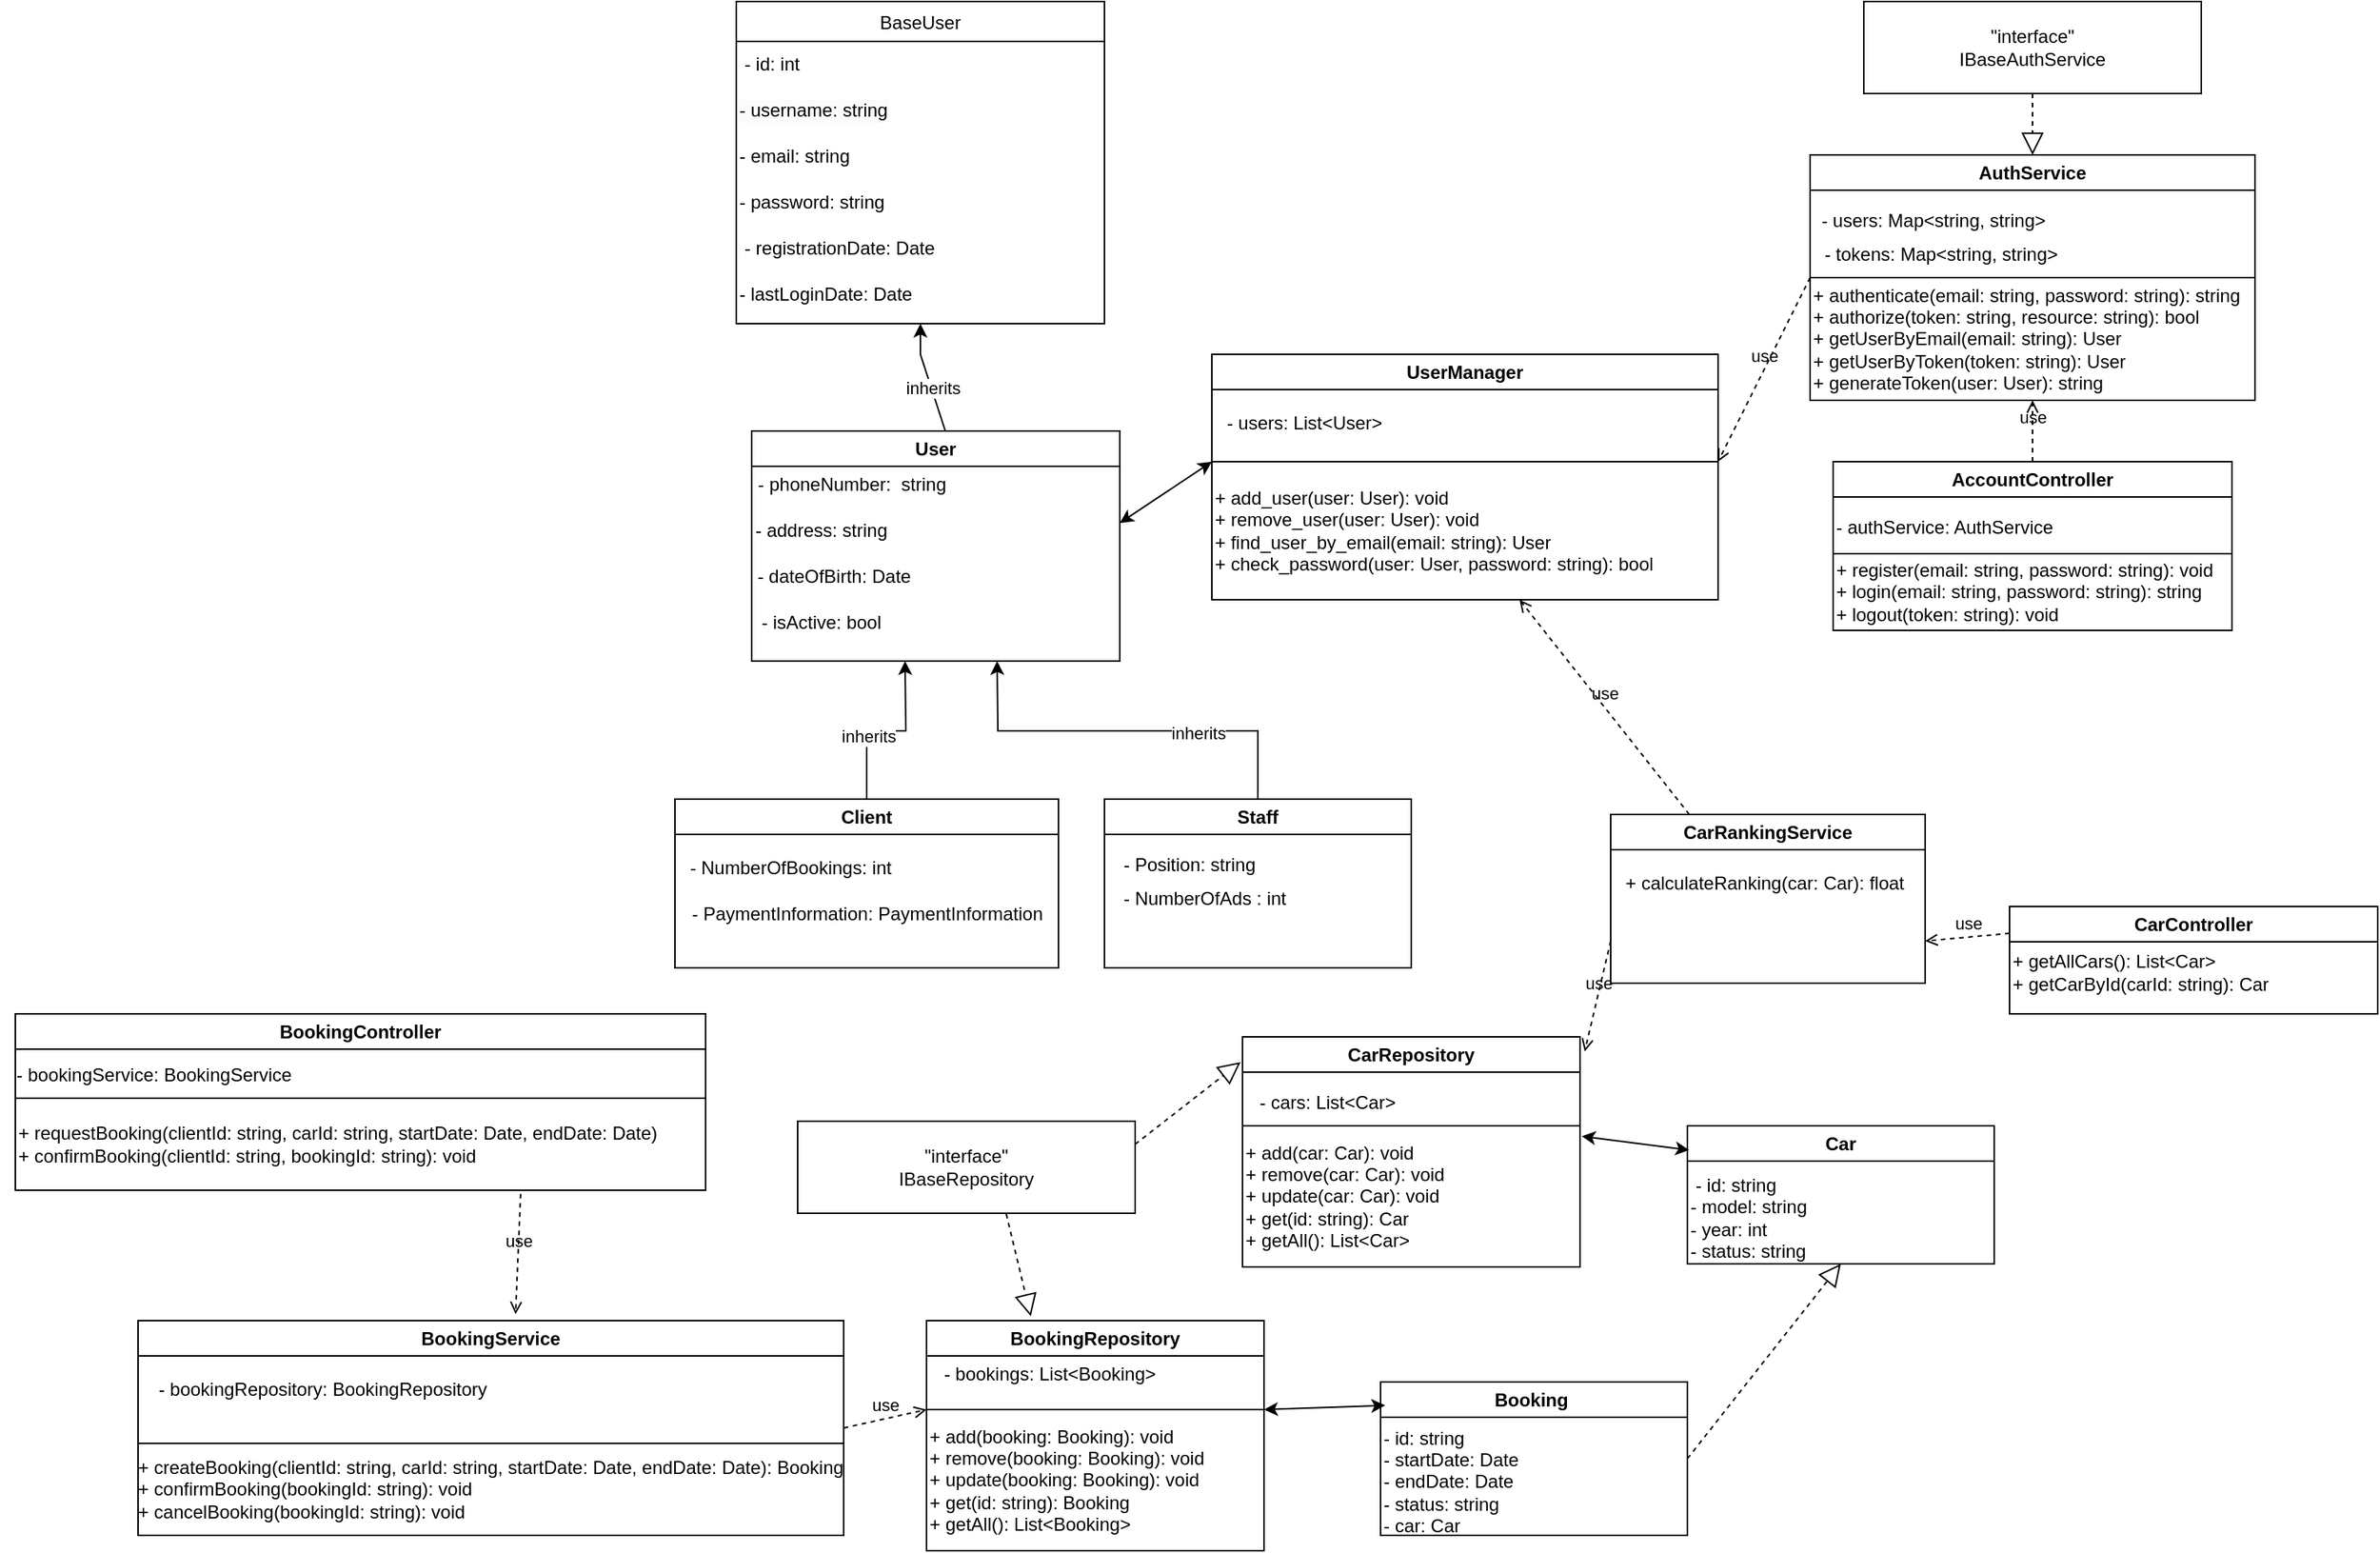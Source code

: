 <mxfile version="24.0.0" type="google">
  <diagram id="C5RBs43oDa-KdzZeNtuy" name="Page-1">
    <mxGraphModel grid="1" page="1" gridSize="10" guides="1" tooltips="1" connect="1" arrows="1" fold="1" pageScale="1" pageWidth="827" pageHeight="1169" math="0" shadow="0">
      <root>
        <mxCell id="WIyWlLk6GJQsqaUBKTNV-0" />
        <mxCell id="WIyWlLk6GJQsqaUBKTNV-1" parent="WIyWlLk6GJQsqaUBKTNV-0" />
        <mxCell id="zkfFHV4jXpPFQw0GAbJ--0" value="BaseUser" style="swimlane;fontStyle=0;align=center;verticalAlign=top;childLayout=stackLayout;horizontal=1;startSize=26;horizontalStack=0;resizeParent=1;resizeLast=0;collapsible=1;marginBottom=0;rounded=0;shadow=0;strokeWidth=1;" vertex="1" parent="WIyWlLk6GJQsqaUBKTNV-1">
          <mxGeometry x="70" y="140" width="240" height="210" as="geometry">
            <mxRectangle x="230" y="140" width="160" height="26" as="alternateBounds" />
          </mxGeometry>
        </mxCell>
        <mxCell id="yGF6t645OCMySrIcv2uI-0" value="&lt;div&gt;&amp;nbsp;- id: int&lt;span style=&quot;background-color: initial;&quot;&gt;&amp;nbsp;&lt;/span&gt;&lt;/div&gt;" style="text;html=1;align=left;verticalAlign=middle;resizable=0;points=[];autosize=1;strokeColor=none;fillColor=none;" vertex="1" parent="zkfFHV4jXpPFQw0GAbJ--0">
          <mxGeometry y="26" width="240" height="30" as="geometry" />
        </mxCell>
        <mxCell id="yGF6t645OCMySrIcv2uI-2" value="&lt;div style=&quot;color: rgb(0, 0, 0); font-family: Helvetica; font-size: 12px; font-style: normal; font-variant-ligatures: normal; font-variant-caps: normal; font-weight: 400; letter-spacing: normal; orphans: 2; text-indent: 0px; text-transform: none; widows: 2; word-spacing: 0px; -webkit-text-stroke-width: 0px; white-space: nowrap; background-color: rgb(251, 251, 251); text-decoration-thickness: initial; text-decoration-style: initial; text-decoration-color: initial;&quot;&gt;- username: string&lt;/div&gt;" style="text;html=1;align=left;verticalAlign=middle;resizable=0;points=[];autosize=1;strokeColor=none;fillColor=none;" vertex="1" parent="zkfFHV4jXpPFQw0GAbJ--0">
          <mxGeometry y="56" width="240" height="30" as="geometry" />
        </mxCell>
        <mxCell id="yGF6t645OCMySrIcv2uI-6" value="&lt;div style=&quot;&quot;&gt;- email: string&lt;/div&gt;" style="text;html=1;align=left;verticalAlign=middle;resizable=0;points=[];autosize=1;strokeColor=none;fillColor=none;" vertex="1" parent="zkfFHV4jXpPFQw0GAbJ--0">
          <mxGeometry y="86" width="240" height="30" as="geometry" />
        </mxCell>
        <mxCell id="yGF6t645OCMySrIcv2uI-7" value="&lt;div&gt;- password: string&lt;/div&gt;" style="text;html=1;align=left;verticalAlign=middle;resizable=0;points=[];autosize=1;strokeColor=none;fillColor=none;" vertex="1" parent="zkfFHV4jXpPFQw0GAbJ--0">
          <mxGeometry y="116" width="240" height="30" as="geometry" />
        </mxCell>
        <mxCell id="yGF6t645OCMySrIcv2uI-9" value="&lt;div&gt;&amp;nbsp;- registrationDate: Date&lt;span style=&quot;background-color: initial;&quot;&gt;&amp;nbsp;&amp;nbsp;&lt;/span&gt;&lt;/div&gt;" style="text;html=1;align=left;verticalAlign=middle;resizable=0;points=[];autosize=1;strokeColor=none;fillColor=none;" vertex="1" parent="zkfFHV4jXpPFQw0GAbJ--0">
          <mxGeometry y="146" width="240" height="30" as="geometry" />
        </mxCell>
        <mxCell id="yGF6t645OCMySrIcv2uI-10" value="- lastLoginDate: Date" style="text;html=1;align=left;verticalAlign=middle;resizable=0;points=[];autosize=1;strokeColor=none;fillColor=none;" vertex="1" parent="zkfFHV4jXpPFQw0GAbJ--0">
          <mxGeometry y="176" width="240" height="30" as="geometry" />
        </mxCell>
        <mxCell id="yGF6t645OCMySrIcv2uI-12" value="User" style="swimlane;whiteSpace=wrap;html=1;" vertex="1" parent="WIyWlLk6GJQsqaUBKTNV-1">
          <mxGeometry x="80" y="420" width="240" height="150" as="geometry" />
        </mxCell>
        <mxCell id="yGF6t645OCMySrIcv2uI-14" value="&lt;div&gt;- phoneNumber:&lt;span style=&quot;background-color: initial;&quot;&gt;&amp;nbsp; string&lt;/span&gt;&lt;/div&gt;" style="text;html=1;align=center;verticalAlign=middle;resizable=0;points=[];autosize=1;strokeColor=none;fillColor=none;" vertex="1" parent="yGF6t645OCMySrIcv2uI-12">
          <mxGeometry x="-10" y="20" width="150" height="30" as="geometry" />
        </mxCell>
        <mxCell id="yGF6t645OCMySrIcv2uI-15" value="&lt;div&gt;&lt;span style=&quot;background-color: initial;&quot;&gt;- address: string&lt;/span&gt;&lt;br&gt;&lt;/div&gt;" style="text;html=1;align=center;verticalAlign=middle;resizable=0;points=[];autosize=1;strokeColor=none;fillColor=none;" vertex="1" parent="yGF6t645OCMySrIcv2uI-12">
          <mxGeometry x="-10" y="50" width="110" height="30" as="geometry" />
        </mxCell>
        <mxCell id="yGF6t645OCMySrIcv2uI-17" value="&lt;div&gt;- dateOfBirth: Date&amp;nbsp;&lt;/div&gt;" style="text;html=1;align=center;verticalAlign=middle;resizable=0;points=[];autosize=1;strokeColor=none;fillColor=none;" vertex="1" parent="yGF6t645OCMySrIcv2uI-12">
          <mxGeometry x="-10" y="80" width="130" height="30" as="geometry" />
        </mxCell>
        <mxCell id="yGF6t645OCMySrIcv2uI-18" value="&lt;div&gt;&lt;span style=&quot;background-color: initial;&quot;&gt;- isActive: bool&lt;/span&gt;&lt;/div&gt;" style="text;html=1;align=center;verticalAlign=middle;resizable=0;points=[];autosize=1;strokeColor=none;fillColor=none;" vertex="1" parent="yGF6t645OCMySrIcv2uI-12">
          <mxGeometry x="-5" y="110" width="100" height="30" as="geometry" />
        </mxCell>
        <mxCell id="yGF6t645OCMySrIcv2uI-13" value="" style="endArrow=classic;html=1;rounded=0;entryX=0.5;entryY=1;entryDx=0;entryDy=0;exitX=0.526;exitY=0;exitDx=0;exitDy=0;exitPerimeter=0;" edge="1" parent="WIyWlLk6GJQsqaUBKTNV-1" source="yGF6t645OCMySrIcv2uI-12" target="zkfFHV4jXpPFQw0GAbJ--0">
          <mxGeometry width="50" height="50" relative="1" as="geometry">
            <mxPoint x="500" y="380" as="sourcePoint" />
            <mxPoint x="550" y="330" as="targetPoint" />
            <Array as="points">
              <mxPoint x="190" y="370" />
            </Array>
          </mxGeometry>
        </mxCell>
        <mxCell id="yGF6t645OCMySrIcv2uI-19" value="inherits" style="edgeLabel;html=1;align=center;verticalAlign=middle;resizable=0;points=[];" connectable="0" vertex="1" parent="yGF6t645OCMySrIcv2uI-13">
          <mxGeometry x="-0.201" y="-1" relative="1" as="geometry">
            <mxPoint as="offset" />
          </mxGeometry>
        </mxCell>
        <mxCell id="yGF6t645OCMySrIcv2uI-22" style="edgeStyle=orthogonalEdgeStyle;rounded=0;orthogonalLoop=1;jettySize=auto;html=1;" edge="1" parent="WIyWlLk6GJQsqaUBKTNV-1" source="yGF6t645OCMySrIcv2uI-20">
          <mxGeometry relative="1" as="geometry">
            <mxPoint x="180" y="570" as="targetPoint" />
          </mxGeometry>
        </mxCell>
        <mxCell id="yGF6t645OCMySrIcv2uI-30" value="inherits" style="edgeLabel;html=1;align=center;verticalAlign=middle;resizable=0;points=[];" connectable="0" vertex="1" parent="yGF6t645OCMySrIcv2uI-22">
          <mxGeometry x="-0.28" y="-1" relative="1" as="geometry">
            <mxPoint as="offset" />
          </mxGeometry>
        </mxCell>
        <mxCell id="yGF6t645OCMySrIcv2uI-20" value="Client" style="swimlane;whiteSpace=wrap;html=1;" vertex="1" parent="WIyWlLk6GJQsqaUBKTNV-1">
          <mxGeometry x="30" y="660" width="250" height="110" as="geometry" />
        </mxCell>
        <mxCell id="yGF6t645OCMySrIcv2uI-24" value="- NumberOfBookings: int" style="text;html=1;align=center;verticalAlign=middle;resizable=0;points=[];autosize=1;strokeColor=none;fillColor=none;" vertex="1" parent="yGF6t645OCMySrIcv2uI-20">
          <mxGeometry y="30" width="150" height="30" as="geometry" />
        </mxCell>
        <mxCell id="yGF6t645OCMySrIcv2uI-25" value="- PaymentInformation: PaymentInformation" style="text;html=1;align=center;verticalAlign=middle;resizable=0;points=[];autosize=1;strokeColor=none;fillColor=none;" vertex="1" parent="yGF6t645OCMySrIcv2uI-20">
          <mxGeometry y="60" width="250" height="30" as="geometry" />
        </mxCell>
        <mxCell id="yGF6t645OCMySrIcv2uI-23" style="edgeStyle=orthogonalEdgeStyle;rounded=0;orthogonalLoop=1;jettySize=auto;html=1;exitX=0.5;exitY=0;exitDx=0;exitDy=0;" edge="1" parent="WIyWlLk6GJQsqaUBKTNV-1" source="yGF6t645OCMySrIcv2uI-21">
          <mxGeometry relative="1" as="geometry">
            <mxPoint x="240" y="570" as="targetPoint" />
          </mxGeometry>
        </mxCell>
        <mxCell id="yGF6t645OCMySrIcv2uI-29" value="inherits" style="edgeLabel;html=1;align=center;verticalAlign=middle;resizable=0;points=[];" connectable="0" vertex="1" parent="yGF6t645OCMySrIcv2uI-23">
          <mxGeometry x="-0.357" y="1" relative="1" as="geometry">
            <mxPoint as="offset" />
          </mxGeometry>
        </mxCell>
        <mxCell id="yGF6t645OCMySrIcv2uI-21" value="Sta&lt;span style=&quot;background-color: initial;&quot;&gt;ff&lt;/span&gt;" style="swimlane;whiteSpace=wrap;html=1;" vertex="1" parent="WIyWlLk6GJQsqaUBKTNV-1">
          <mxGeometry x="310" y="660" width="200" height="110" as="geometry" />
        </mxCell>
        <mxCell id="yGF6t645OCMySrIcv2uI-27" value="- Position: string" style="text;html=1;align=center;verticalAlign=middle;resizable=0;points=[];autosize=1;strokeColor=none;fillColor=none;" vertex="1" parent="yGF6t645OCMySrIcv2uI-21">
          <mxGeometry y="28" width="110" height="30" as="geometry" />
        </mxCell>
        <mxCell id="yGF6t645OCMySrIcv2uI-28" value="- NumberOfAds : int" style="text;html=1;align=center;verticalAlign=middle;resizable=0;points=[];autosize=1;strokeColor=none;fillColor=none;" vertex="1" parent="yGF6t645OCMySrIcv2uI-21">
          <mxGeometry y="50" width="130" height="30" as="geometry" />
        </mxCell>
        <mxCell id="yGF6t645OCMySrIcv2uI-31" value="UserManager" style="swimlane;whiteSpace=wrap;html=1;" vertex="1" parent="WIyWlLk6GJQsqaUBKTNV-1">
          <mxGeometry x="380" y="370" width="330" height="160" as="geometry" />
        </mxCell>
        <mxCell id="yGF6t645OCMySrIcv2uI-38" value="- users: List&amp;lt;User&amp;gt;" style="text;html=1;align=center;verticalAlign=middle;resizable=0;points=[];autosize=1;strokeColor=none;fillColor=none;" vertex="1" parent="yGF6t645OCMySrIcv2uI-31">
          <mxGeometry y="30" width="120" height="30" as="geometry" />
        </mxCell>
        <mxCell id="yGF6t645OCMySrIcv2uI-39" value="&lt;div&gt;+ add_user(user: User): void&lt;/div&gt;&lt;div&gt;+ remove_user(user: User): void&lt;/div&gt;&lt;div&gt;+ find_user_by_email(email: string): User&lt;/div&gt;&lt;div&gt;+ check_password(user: User, password: string): bool&lt;/div&gt;" style="whiteSpace=wrap;html=1;align=left;" vertex="1" parent="yGF6t645OCMySrIcv2uI-31">
          <mxGeometry y="70" width="330" height="90" as="geometry" />
        </mxCell>
        <mxCell id="yGF6t645OCMySrIcv2uI-36" value="" style="endArrow=classic;startArrow=classic;html=1;rounded=0;entryX=0;entryY=0;entryDx=0;entryDy=0;" edge="1" parent="WIyWlLk6GJQsqaUBKTNV-1" target="yGF6t645OCMySrIcv2uI-39">
          <mxGeometry width="50" height="50" relative="1" as="geometry">
            <mxPoint x="320" y="480" as="sourcePoint" />
            <mxPoint x="370" y="370" as="targetPoint" />
            <Array as="points" />
          </mxGeometry>
        </mxCell>
        <object label="AuthService" users="Map&lt;string, string&gt;" id="yGF6t645OCMySrIcv2uI-45">
          <mxCell style="swimlane;whiteSpace=wrap;html=1;startSize=23;" vertex="1" parent="WIyWlLk6GJQsqaUBKTNV-1">
            <mxGeometry x="770" y="240" width="290" height="160" as="geometry">
              <mxRectangle x="627" y="330" width="140" height="30" as="alternateBounds" />
            </mxGeometry>
          </mxCell>
        </object>
        <mxCell id="yGF6t645OCMySrIcv2uI-46" value="- users: Map&amp;lt;string, string&amp;gt;" style="text;html=1;align=center;verticalAlign=middle;resizable=0;points=[];autosize=1;strokeColor=none;fillColor=none;" vertex="1" parent="yGF6t645OCMySrIcv2uI-45">
          <mxGeometry x="-5" y="28" width="170" height="30" as="geometry" />
        </mxCell>
        <mxCell id="yGF6t645OCMySrIcv2uI-47" value="- tokens: Map&amp;lt;string, string&amp;gt;" style="text;html=1;align=center;verticalAlign=middle;resizable=0;points=[];autosize=1;strokeColor=none;fillColor=none;" vertex="1" parent="yGF6t645OCMySrIcv2uI-45">
          <mxGeometry x="-5" y="50" width="180" height="30" as="geometry" />
        </mxCell>
        <mxCell id="yGF6t645OCMySrIcv2uI-48" value="&lt;div&gt;+ authenticate(email: string, password: string): string&lt;/div&gt;&lt;div&gt;+ authorize(token: string, resource: string): bool&lt;/div&gt;&lt;div&gt;+&amp;nbsp;&lt;span style=&quot;background-color: initial;&quot;&gt;getUserByEmail(email: string): User&lt;/span&gt;&lt;/div&gt;&lt;div&gt;&lt;span style=&quot;background-color: initial;&quot;&gt;+ getUserByToken(token: string): User&lt;br&gt;&lt;/span&gt;&lt;/div&gt;&lt;div&gt;&lt;span style=&quot;background-color: initial;&quot;&gt;+ generateToken(user: User): string&lt;br&gt;&lt;/span&gt;&lt;/div&gt;" style="whiteSpace=wrap;html=1;align=left;" vertex="1" parent="yGF6t645OCMySrIcv2uI-45">
          <mxGeometry y="80" width="290" height="80" as="geometry" />
        </mxCell>
        <mxCell id="yGF6t645OCMySrIcv2uI-50" value="use" style="html=1;verticalAlign=bottom;labelBackgroundColor=none;endArrow=open;endFill=0;dashed=1;rounded=0;exitX=0;exitY=0;exitDx=0;exitDy=0;entryX=1;entryY=0;entryDx=0;entryDy=0;" edge="1" parent="WIyWlLk6GJQsqaUBKTNV-1" source="yGF6t645OCMySrIcv2uI-48" target="yGF6t645OCMySrIcv2uI-39">
          <mxGeometry width="160" relative="1" as="geometry">
            <mxPoint x="810" y="318" as="sourcePoint" />
            <mxPoint x="700" y="308" as="targetPoint" />
          </mxGeometry>
        </mxCell>
        <mxCell id="yGF6t645OCMySrIcv2uI-51" value="&quot;interface&quot;&lt;div&gt;IBaseAuthService&lt;/div&gt;" style="rounded=0;whiteSpace=wrap;html=1;" vertex="1" parent="WIyWlLk6GJQsqaUBKTNV-1">
          <mxGeometry x="805" y="140" width="220" height="60" as="geometry" />
        </mxCell>
        <mxCell id="oP3yjI9n-bNLV6D8Z_aS-0" value="" style="endArrow=block;dashed=1;endFill=0;endSize=12;html=1;rounded=0;exitX=0.5;exitY=1;exitDx=0;exitDy=0;entryX=0.5;entryY=0;entryDx=0;entryDy=0;" edge="1" parent="WIyWlLk6GJQsqaUBKTNV-1" source="yGF6t645OCMySrIcv2uI-51" target="yGF6t645OCMySrIcv2uI-45">
          <mxGeometry width="160" relative="1" as="geometry">
            <mxPoint x="620" y="190" as="sourcePoint" />
            <mxPoint x="780" y="190" as="targetPoint" />
          </mxGeometry>
        </mxCell>
        <mxCell id="oP3yjI9n-bNLV6D8Z_aS-1" value="AccountController" style="swimlane;whiteSpace=wrap;html=1;" vertex="1" parent="WIyWlLk6GJQsqaUBKTNV-1">
          <mxGeometry x="785" y="440" width="260" height="110" as="geometry" />
        </mxCell>
        <mxCell id="oP3yjI9n-bNLV6D8Z_aS-2" value="&lt;div&gt;- authService: AuthService&lt;/div&gt;&lt;div&gt;&amp;nbsp; &amp;nbsp; &amp;nbsp; &amp;nbsp;&lt;br&gt;&lt;/div&gt;" style="text;html=1;align=left;verticalAlign=middle;resizable=0;points=[];autosize=1;strokeColor=none;fillColor=none;" vertex="1" parent="oP3yjI9n-bNLV6D8Z_aS-1">
          <mxGeometry y="30" width="160" height="40" as="geometry" />
        </mxCell>
        <mxCell id="oP3yjI9n-bNLV6D8Z_aS-5" value="&lt;div&gt;+ register(email: string, password: string): void&lt;/div&gt;&lt;div&gt;+ login(email: string, password: string): string&lt;/div&gt;&lt;div&gt;+ logout(token: string): void&lt;/div&gt;" style="whiteSpace=wrap;html=1;align=left;" vertex="1" parent="oP3yjI9n-bNLV6D8Z_aS-1">
          <mxGeometry y="60" width="260" height="50" as="geometry" />
        </mxCell>
        <mxCell id="oP3yjI9n-bNLV6D8Z_aS-4" value="use" style="html=1;verticalAlign=bottom;labelBackgroundColor=none;endArrow=open;endFill=0;dashed=1;rounded=0;exitX=0.5;exitY=0;exitDx=0;exitDy=0;entryX=0.5;entryY=1;entryDx=0;entryDy=0;" edge="1" parent="WIyWlLk6GJQsqaUBKTNV-1" source="oP3yjI9n-bNLV6D8Z_aS-1" target="yGF6t645OCMySrIcv2uI-48">
          <mxGeometry width="160" relative="1" as="geometry">
            <mxPoint x="970" y="450" as="sourcePoint" />
            <mxPoint x="890" y="440" as="targetPoint" />
          </mxGeometry>
        </mxCell>
        <mxCell id="oP3yjI9n-bNLV6D8Z_aS-6" value="&quot;interface&quot;&lt;div&gt;IBaseRepository&lt;/div&gt;" style="rounded=0;whiteSpace=wrap;html=1;" vertex="1" parent="WIyWlLk6GJQsqaUBKTNV-1">
          <mxGeometry x="110" y="870" width="220" height="60" as="geometry" />
        </mxCell>
        <mxCell id="oP3yjI9n-bNLV6D8Z_aS-7" value="BookingRepository" style="swimlane;whiteSpace=wrap;html=1;" vertex="1" parent="WIyWlLk6GJQsqaUBKTNV-1">
          <mxGeometry x="194" y="1000" width="220" height="150" as="geometry" />
        </mxCell>
        <mxCell id="oP3yjI9n-bNLV6D8Z_aS-8" value="- bookings: List&amp;lt;Booking&amp;gt;" style="text;html=1;align=center;verticalAlign=middle;resizable=0;points=[];autosize=1;strokeColor=none;fillColor=none;" vertex="1" parent="oP3yjI9n-bNLV6D8Z_aS-7">
          <mxGeometry y="20" width="160" height="30" as="geometry" />
        </mxCell>
        <mxCell id="oP3yjI9n-bNLV6D8Z_aS-9" value="&lt;div&gt;+ add(&lt;span style=&quot;text-align: center; text-wrap: nowrap;&quot;&gt;booking&lt;/span&gt;:&amp;nbsp;&lt;span style=&quot;text-align: center; text-wrap: nowrap;&quot;&gt;Booking&lt;/span&gt;): void&lt;/div&gt;&lt;div&gt;+ remove(&lt;span style=&quot;text-align: center; text-wrap: nowrap;&quot;&gt;booking&lt;/span&gt;:&amp;nbsp;&lt;span style=&quot;text-align: center; text-wrap: nowrap;&quot;&gt;Booking&lt;/span&gt;): void&lt;/div&gt;&lt;div&gt;+ update(&lt;span style=&quot;text-align: center; text-wrap: nowrap;&quot;&gt;booking&lt;/span&gt;:&amp;nbsp;&lt;span style=&quot;text-align: center; text-wrap: nowrap;&quot;&gt;Booking&lt;/span&gt;): void&lt;/div&gt;&lt;div&gt;+ get(id: string):&amp;nbsp;&lt;span style=&quot;text-align: center; text-wrap: nowrap; background-color: initial;&quot;&gt;Booking&lt;/span&gt;&lt;/div&gt;&lt;div&gt;+ getAll(): List&amp;lt;&lt;span style=&quot;text-align: center; text-wrap: nowrap;&quot;&gt;Booking&lt;/span&gt;&amp;gt;&lt;/div&gt;" style="whiteSpace=wrap;html=1;align=left;" vertex="1" parent="oP3yjI9n-bNLV6D8Z_aS-7">
          <mxGeometry y="58" width="220" height="92" as="geometry" />
        </mxCell>
        <mxCell id="oP3yjI9n-bNLV6D8Z_aS-10" value="" style="endArrow=block;dashed=1;endFill=0;endSize=12;html=1;rounded=0;exitX=0.618;exitY=1.007;exitDx=0;exitDy=0;entryX=0.309;entryY=-0.019;entryDx=0;entryDy=0;entryPerimeter=0;exitPerimeter=0;" edge="1" parent="WIyWlLk6GJQsqaUBKTNV-1" source="oP3yjI9n-bNLV6D8Z_aS-6" target="oP3yjI9n-bNLV6D8Z_aS-7">
          <mxGeometry width="160" relative="1" as="geometry">
            <mxPoint x="810" y="680" as="sourcePoint" />
            <mxPoint x="880" y="700" as="targetPoint" />
            <Array as="points" />
          </mxGeometry>
        </mxCell>
        <mxCell id="oP3yjI9n-bNLV6D8Z_aS-12" value="CarRepository" style="swimlane;whiteSpace=wrap;html=1;" vertex="1" parent="WIyWlLk6GJQsqaUBKTNV-1">
          <mxGeometry x="400" y="815" width="220" height="150" as="geometry" />
        </mxCell>
        <mxCell id="oP3yjI9n-bNLV6D8Z_aS-14" value="&lt;div&gt;+ add(car: Car): void&lt;/div&gt;&lt;div&gt;&lt;span style=&quot;background-color: initial;&quot;&gt;+ remove(car: Car): void&lt;/span&gt;&lt;/div&gt;&lt;div&gt;&lt;span style=&quot;background-color: initial;&quot;&gt;+ update(car: Car): void&lt;/span&gt;&lt;/div&gt;&lt;div&gt;+ get(id: string): Car&lt;/div&gt;&lt;div&gt;&lt;span style=&quot;background-color: initial;&quot;&gt;+ getAll(): List&amp;lt;Car&amp;gt;&lt;/span&gt;&lt;/div&gt;" style="whiteSpace=wrap;html=1;align=left;" vertex="1" parent="oP3yjI9n-bNLV6D8Z_aS-12">
          <mxGeometry y="58" width="220" height="92" as="geometry" />
        </mxCell>
        <mxCell id="oP3yjI9n-bNLV6D8Z_aS-13" value="- cars: List&amp;lt;Car&amp;gt;" style="text;html=1;align=center;verticalAlign=middle;resizable=0;points=[];autosize=1;strokeColor=none;fillColor=none;" vertex="1" parent="oP3yjI9n-bNLV6D8Z_aS-12">
          <mxGeometry y="28" width="110" height="30" as="geometry" />
        </mxCell>
        <mxCell id="oP3yjI9n-bNLV6D8Z_aS-15" value="" style="endArrow=block;dashed=1;endFill=0;endSize=12;html=1;rounded=0;exitX=1;exitY=0.25;exitDx=0;exitDy=0;entryX=-0.006;entryY=0.11;entryDx=0;entryDy=0;entryPerimeter=0;" edge="1" parent="WIyWlLk6GJQsqaUBKTNV-1" source="oP3yjI9n-bNLV6D8Z_aS-6" target="oP3yjI9n-bNLV6D8Z_aS-12">
          <mxGeometry width="160" relative="1" as="geometry">
            <mxPoint x="672" y="713" as="sourcePoint" />
            <mxPoint x="760" y="717" as="targetPoint" />
            <Array as="points" />
          </mxGeometry>
        </mxCell>
        <mxCell id="oP3yjI9n-bNLV6D8Z_aS-16" value="CarRankingService" style="swimlane;whiteSpace=wrap;html=1;" vertex="1" parent="WIyWlLk6GJQsqaUBKTNV-1">
          <mxGeometry x="640" y="670" width="205" height="110" as="geometry" />
        </mxCell>
        <mxCell id="oP3yjI9n-bNLV6D8Z_aS-17" value="+ calculateRanking(car: Car): float" style="text;html=1;align=center;verticalAlign=middle;resizable=0;points=[];autosize=1;strokeColor=none;fillColor=none;" vertex="1" parent="oP3yjI9n-bNLV6D8Z_aS-16">
          <mxGeometry x="-5" y="30" width="210" height="30" as="geometry" />
        </mxCell>
        <mxCell id="oP3yjI9n-bNLV6D8Z_aS-19" value="use" style="html=1;verticalAlign=bottom;labelBackgroundColor=none;endArrow=open;endFill=0;dashed=1;rounded=0;exitX=0.25;exitY=0;exitDx=0;exitDy=0;" edge="1" parent="WIyWlLk6GJQsqaUBKTNV-1" source="oP3yjI9n-bNLV6D8Z_aS-16" target="yGF6t645OCMySrIcv2uI-39">
          <mxGeometry width="160" relative="1" as="geometry">
            <mxPoint x="865" y="780" as="sourcePoint" />
            <mxPoint x="805" y="820" as="targetPoint" />
          </mxGeometry>
        </mxCell>
        <mxCell id="oP3yjI9n-bNLV6D8Z_aS-20" value="use" style="html=1;verticalAlign=bottom;labelBackgroundColor=none;endArrow=open;endFill=0;dashed=1;rounded=0;exitX=0;exitY=0.75;exitDx=0;exitDy=0;entryX=1.014;entryY=0.063;entryDx=0;entryDy=0;entryPerimeter=0;" edge="1" parent="WIyWlLk6GJQsqaUBKTNV-1" source="oP3yjI9n-bNLV6D8Z_aS-16" target="oP3yjI9n-bNLV6D8Z_aS-12">
          <mxGeometry width="160" relative="1" as="geometry">
            <mxPoint x="820" y="880" as="sourcePoint" />
            <mxPoint x="760" y="920" as="targetPoint" />
          </mxGeometry>
        </mxCell>
        <mxCell id="oP3yjI9n-bNLV6D8Z_aS-21" value="Booking&amp;nbsp;" style="swimlane;whiteSpace=wrap;html=1;" vertex="1" parent="WIyWlLk6GJQsqaUBKTNV-1">
          <mxGeometry x="490" y="1040" width="200" height="100" as="geometry" />
        </mxCell>
        <mxCell id="oP3yjI9n-bNLV6D8Z_aS-22" value="&lt;div&gt;- id: string&lt;/div&gt;&lt;div&gt;- startDate: Date&lt;/div&gt;&lt;div&gt;- endDate: Date&lt;/div&gt;&lt;div&gt;- status: string&lt;/div&gt;&lt;div&gt;- car: Car&lt;br&gt;&lt;/div&gt;" style="text;html=1;align=left;verticalAlign=middle;resizable=0;points=[];autosize=1;strokeColor=none;fillColor=none;" vertex="1" parent="oP3yjI9n-bNLV6D8Z_aS-21">
          <mxGeometry y="20" width="110" height="90" as="geometry" />
        </mxCell>
        <mxCell id="oP3yjI9n-bNLV6D8Z_aS-24" value="" style="endArrow=classic;startArrow=classic;html=1;rounded=0;entryX=0.015;entryY=0.153;entryDx=0;entryDy=0;exitX=1;exitY=0;exitDx=0;exitDy=0;entryPerimeter=0;" edge="1" parent="WIyWlLk6GJQsqaUBKTNV-1" source="oP3yjI9n-bNLV6D8Z_aS-9" target="oP3yjI9n-bNLV6D8Z_aS-21">
          <mxGeometry width="50" height="50" relative="1" as="geometry">
            <mxPoint x="410" y="1090" as="sourcePoint" />
            <mxPoint x="470" y="1050" as="targetPoint" />
            <Array as="points" />
          </mxGeometry>
        </mxCell>
        <mxCell id="oP3yjI9n-bNLV6D8Z_aS-25" value="Car" style="swimlane;whiteSpace=wrap;html=1;" vertex="1" parent="WIyWlLk6GJQsqaUBKTNV-1">
          <mxGeometry x="690" y="873" width="200" height="90" as="geometry" />
        </mxCell>
        <mxCell id="oP3yjI9n-bNLV6D8Z_aS-26" value="&lt;div&gt;&amp;nbsp;- id: string&lt;/div&gt;&lt;div&gt;&lt;span style=&quot;background-color: initial;&quot;&gt;- model: string&lt;/span&gt;&lt;/div&gt;&lt;div&gt;&lt;span style=&quot;background-color: initial;&quot;&gt;- year: int&lt;/span&gt;&lt;/div&gt;&lt;div&gt;- status: string&lt;/div&gt;" style="text;html=1;align=left;verticalAlign=middle;resizable=0;points=[];autosize=1;strokeColor=none;fillColor=none;" vertex="1" parent="oP3yjI9n-bNLV6D8Z_aS-25">
          <mxGeometry y="25" width="100" height="70" as="geometry" />
        </mxCell>
        <mxCell id="oP3yjI9n-bNLV6D8Z_aS-27" value="" style="endArrow=classic;startArrow=classic;html=1;rounded=0;entryX=0.006;entryY=0.176;entryDx=0;entryDy=0;exitX=1.005;exitY=0.074;exitDx=0;exitDy=0;entryPerimeter=0;exitPerimeter=0;" edge="1" parent="WIyWlLk6GJQsqaUBKTNV-1" source="oP3yjI9n-bNLV6D8Z_aS-14" target="oP3yjI9n-bNLV6D8Z_aS-25">
          <mxGeometry width="50" height="50" relative="1" as="geometry">
            <mxPoint x="607" y="927.5" as="sourcePoint" />
            <mxPoint x="670" y="922.5" as="targetPoint" />
            <Array as="points" />
          </mxGeometry>
        </mxCell>
        <mxCell id="oP3yjI9n-bNLV6D8Z_aS-28" value="BookingService" style="swimlane;whiteSpace=wrap;html=1;startSize=23;" vertex="1" parent="WIyWlLk6GJQsqaUBKTNV-1">
          <mxGeometry x="-320" y="1000" width="460" height="140" as="geometry" />
        </mxCell>
        <mxCell id="oP3yjI9n-bNLV6D8Z_aS-31" value="- bookingRepository: BookingRepository" style="text;html=1;align=center;verticalAlign=middle;resizable=0;points=[];autosize=1;strokeColor=none;fillColor=none;" vertex="1" parent="oP3yjI9n-bNLV6D8Z_aS-28">
          <mxGeometry y="30" width="240" height="30" as="geometry" />
        </mxCell>
        <mxCell id="oP3yjI9n-bNLV6D8Z_aS-33" value="&lt;div style=&quot;text-align: left; text-wrap: nowrap;&quot;&gt;+ createBooking(clientId: string, carId: string, startDate: Date, endDate: Date): Booking&lt;/div&gt;&lt;div style=&quot;text-align: left; text-wrap: nowrap;&quot;&gt;+ confirmBooking(bookingId: string): void&lt;/div&gt;&lt;div style=&quot;text-align: left; text-wrap: nowrap;&quot;&gt;+ cancelBooking(bookingId: string): void&lt;/div&gt;" style="whiteSpace=wrap;html=1;" vertex="1" parent="oP3yjI9n-bNLV6D8Z_aS-28">
          <mxGeometry y="80" width="460" height="60" as="geometry" />
        </mxCell>
        <mxCell id="oP3yjI9n-bNLV6D8Z_aS-30" value="use" style="html=1;verticalAlign=bottom;labelBackgroundColor=none;endArrow=open;endFill=0;dashed=1;rounded=0;exitX=1;exitY=0.5;exitDx=0;exitDy=0;entryX=0;entryY=0;entryDx=0;entryDy=0;" edge="1" parent="WIyWlLk6GJQsqaUBKTNV-1" source="oP3yjI9n-bNLV6D8Z_aS-28" target="oP3yjI9n-bNLV6D8Z_aS-9">
          <mxGeometry width="160" relative="1" as="geometry">
            <mxPoint x="115.54" y="1243.76" as="sourcePoint" />
            <mxPoint x="10" y="1210" as="targetPoint" />
          </mxGeometry>
        </mxCell>
        <mxCell id="oP3yjI9n-bNLV6D8Z_aS-34" value="" style="endArrow=block;dashed=1;endFill=0;endSize=12;html=1;rounded=0;exitX=1;exitY=0.5;exitDx=0;exitDy=0;entryX=0.5;entryY=1;entryDx=0;entryDy=0;" edge="1" parent="WIyWlLk6GJQsqaUBKTNV-1" source="oP3yjI9n-bNLV6D8Z_aS-21" target="oP3yjI9n-bNLV6D8Z_aS-25">
          <mxGeometry width="160" relative="1" as="geometry">
            <mxPoint x="400" y="1259.38" as="sourcePoint" />
            <mxPoint x="560" y="1259.38" as="targetPoint" />
          </mxGeometry>
        </mxCell>
        <mxCell id="oP3yjI9n-bNLV6D8Z_aS-35" value="CarController" style="swimlane;whiteSpace=wrap;html=1;" vertex="1" parent="WIyWlLk6GJQsqaUBKTNV-1">
          <mxGeometry x="900" y="730" width="240" height="70" as="geometry" />
        </mxCell>
        <mxCell id="oP3yjI9n-bNLV6D8Z_aS-36" value="&lt;div&gt;+ getAllCars(): List&amp;lt;Car&amp;gt;&lt;/div&gt;&lt;div&gt;+ getCarById(carId: string): Car&lt;/div&gt;" style="text;html=1;align=left;verticalAlign=middle;resizable=0;points=[];autosize=1;strokeColor=none;fillColor=none;" vertex="1" parent="oP3yjI9n-bNLV6D8Z_aS-35">
          <mxGeometry y="23" width="190" height="40" as="geometry" />
        </mxCell>
        <mxCell id="oP3yjI9n-bNLV6D8Z_aS-37" value="use" style="html=1;verticalAlign=bottom;labelBackgroundColor=none;endArrow=open;endFill=0;dashed=1;rounded=0;exitX=0;exitY=0.25;exitDx=0;exitDy=0;entryX=1;entryY=0.75;entryDx=0;entryDy=0;" edge="1" parent="WIyWlLk6GJQsqaUBKTNV-1" source="oP3yjI9n-bNLV6D8Z_aS-35" target="oP3yjI9n-bNLV6D8Z_aS-16">
          <mxGeometry width="160" relative="1" as="geometry">
            <mxPoint x="1072" y="820" as="sourcePoint" />
            <mxPoint x="915" y="700" as="targetPoint" />
          </mxGeometry>
        </mxCell>
        <mxCell id="oP3yjI9n-bNLV6D8Z_aS-38" value="BookingController" style="swimlane;whiteSpace=wrap;html=1;" vertex="1" parent="WIyWlLk6GJQsqaUBKTNV-1">
          <mxGeometry x="-400" y="800" width="450" height="115" as="geometry" />
        </mxCell>
        <mxCell id="oP3yjI9n-bNLV6D8Z_aS-42" value="+ requestBooking(clientId: string, carId: string, startDate: Date, endDate: Date)&lt;div&gt;+ confirmBooking(clientId: string, bookingId: string): void&lt;br&gt;&lt;/div&gt;" style="whiteSpace=wrap;html=1;align=left;" vertex="1" parent="oP3yjI9n-bNLV6D8Z_aS-38">
          <mxGeometry y="55" width="450" height="60" as="geometry" />
        </mxCell>
        <mxCell id="oP3yjI9n-bNLV6D8Z_aS-43" value="- bookingService: BookingService" style="text;html=1;align=center;verticalAlign=middle;resizable=0;points=[];autosize=1;strokeColor=none;fillColor=none;" vertex="1" parent="oP3yjI9n-bNLV6D8Z_aS-38">
          <mxGeometry x="-10" y="25" width="200" height="30" as="geometry" />
        </mxCell>
        <mxCell id="oP3yjI9n-bNLV6D8Z_aS-41" value="use" style="html=1;verticalAlign=bottom;labelBackgroundColor=none;endArrow=open;endFill=0;dashed=1;rounded=0;exitX=0.732;exitY=1.039;exitDx=0;exitDy=0;exitPerimeter=0;entryX=0.535;entryY=-0.03;entryDx=0;entryDy=0;entryPerimeter=0;" edge="1" parent="WIyWlLk6GJQsqaUBKTNV-1" target="oP3yjI9n-bNLV6D8Z_aS-28">
          <mxGeometry width="160" relative="1" as="geometry">
            <mxPoint x="-70.6" y="917.34" as="sourcePoint" />
            <mxPoint x="10" y="965" as="targetPoint" />
          </mxGeometry>
        </mxCell>
      </root>
    </mxGraphModel>
  </diagram>
</mxfile>
